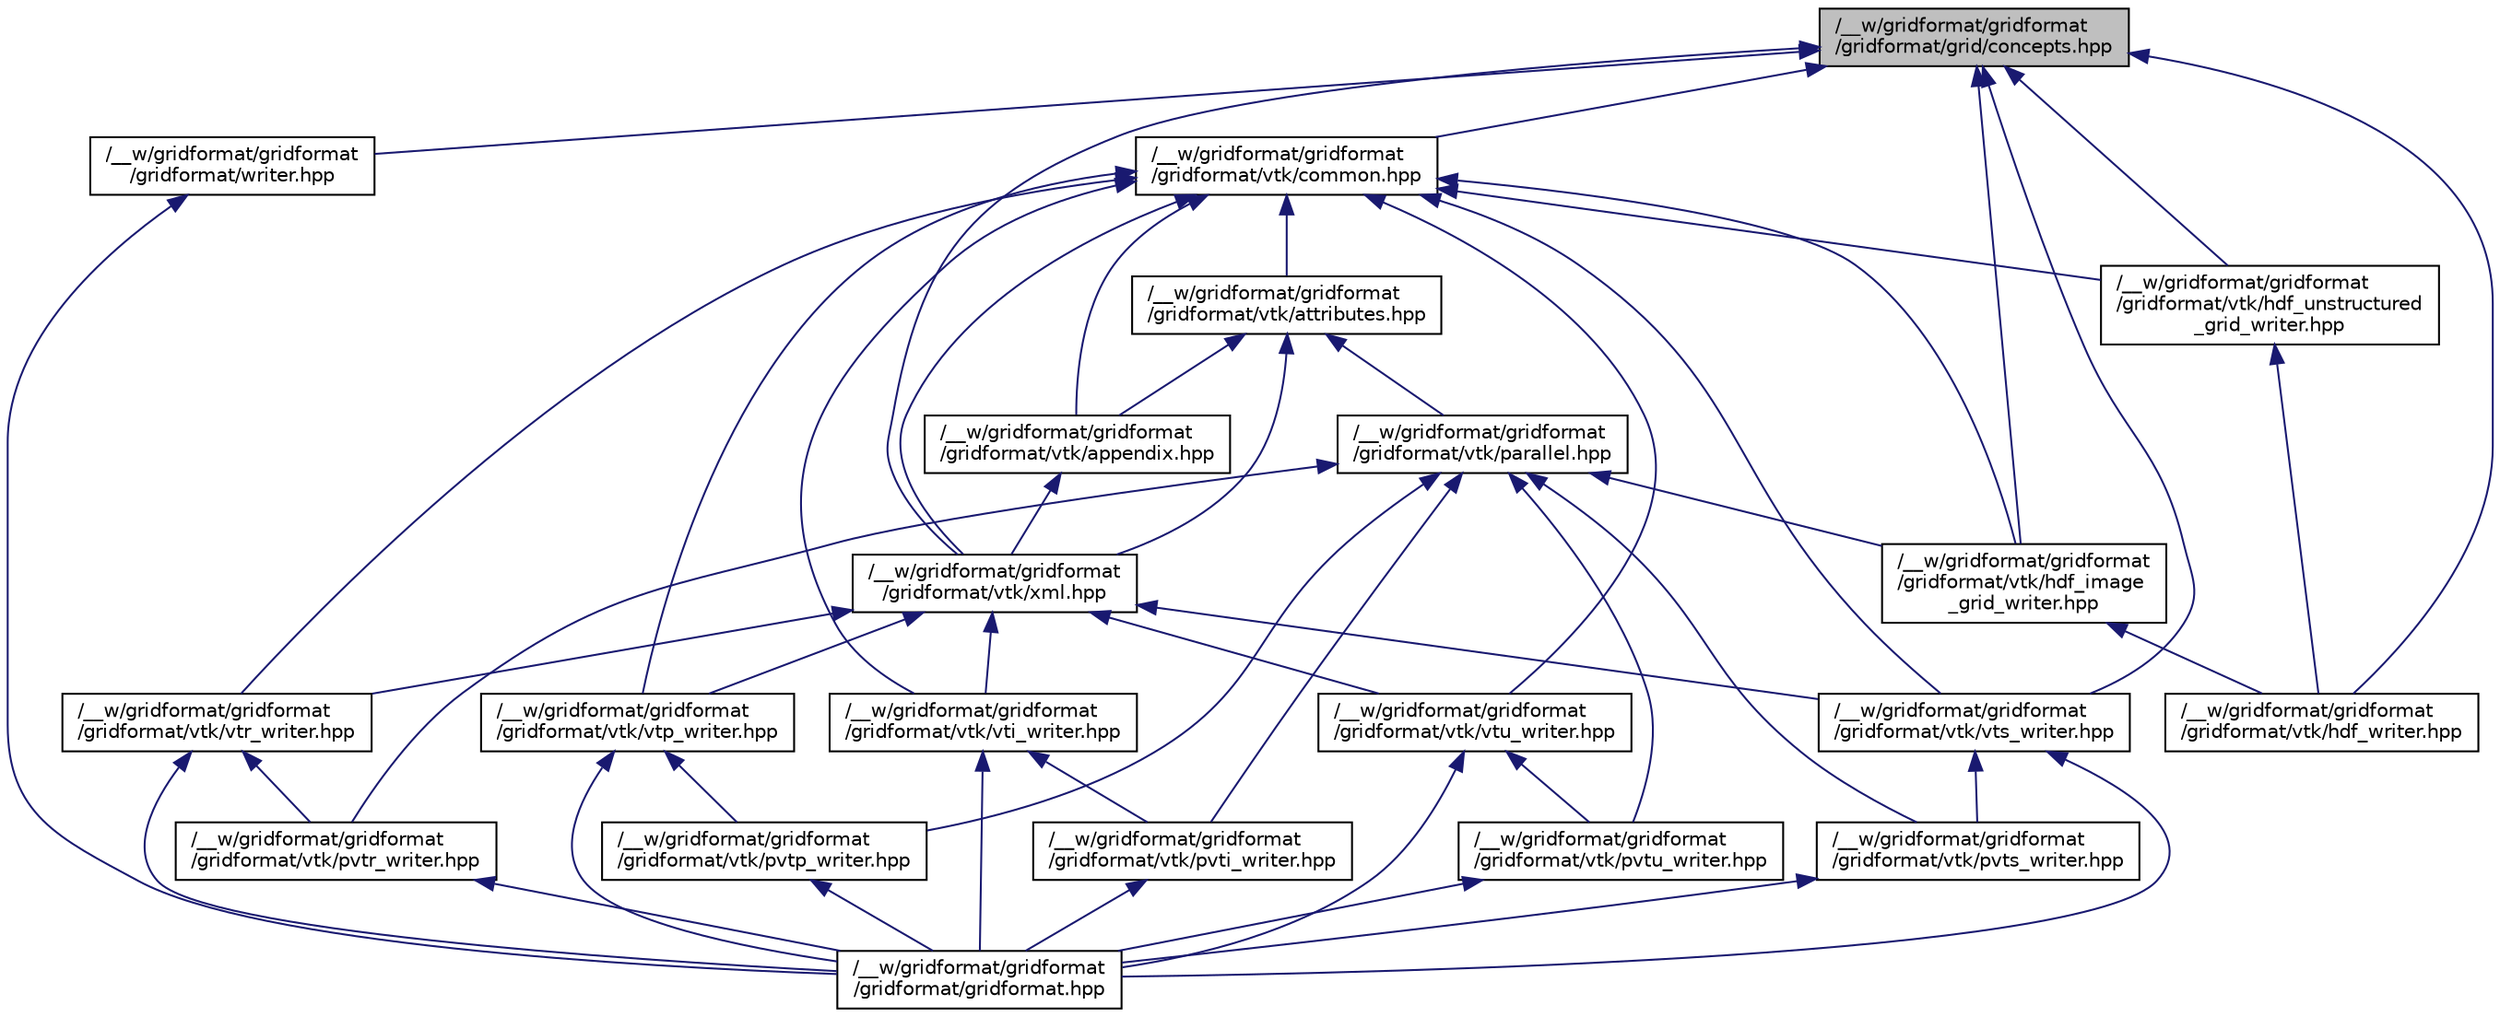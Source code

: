 digraph "/__w/gridformat/gridformat/gridformat/grid/concepts.hpp"
{
 // LATEX_PDF_SIZE
  edge [fontname="Helvetica",fontsize="10",labelfontname="Helvetica",labelfontsize="10"];
  node [fontname="Helvetica",fontsize="10",shape=record];
  Node1 [label="/__w/gridformat/gridformat\l/gridformat/grid/concepts.hpp",height=0.2,width=0.4,color="black", fillcolor="grey75", style="filled", fontcolor="black",tooltip="Grid concepts."];
  Node1 -> Node2 [dir="back",color="midnightblue",fontsize="10",style="solid",fontname="Helvetica"];
  Node2 [label="/__w/gridformat/gridformat\l/gridformat/writer.hpp",height=0.2,width=0.4,color="black", fillcolor="white", style="filled",URL="$writer_8hpp.html",tooltip="A generic writer providing access to the writers for all supported formats."];
  Node2 -> Node3 [dir="back",color="midnightblue",fontsize="10",style="solid",fontname="Helvetica"];
  Node3 [label="/__w/gridformat/gridformat\l/gridformat/gridformat.hpp",height=0.2,width=0.4,color="black", fillcolor="white", style="filled",URL="$gridformat_8hpp.html",tooltip="This file is the entrypoint to the high-level API exposing all provided writers through a unified int..."];
  Node1 -> Node4 [dir="back",color="midnightblue",fontsize="10",style="solid",fontname="Helvetica"];
  Node4 [label="/__w/gridformat/gridformat\l/gridformat/vtk/common.hpp",height=0.2,width=0.4,color="black", fillcolor="white", style="filled",URL="$vtk_2common_8hpp.html",tooltip="Common functionality for VTK writers."];
  Node4 -> Node5 [dir="back",color="midnightblue",fontsize="10",style="solid",fontname="Helvetica"];
  Node5 [label="/__w/gridformat/gridformat\l/gridformat/vtk/appendix.hpp",height=0.2,width=0.4,color="black", fillcolor="white", style="filled",URL="$appendix_8hpp.html",tooltip="Helper classes for writing VTK appendices of xml formats."];
  Node5 -> Node6 [dir="back",color="midnightblue",fontsize="10",style="solid",fontname="Helvetica"];
  Node6 [label="/__w/gridformat/gridformat\l/gridformat/vtk/xml.hpp",height=0.2,width=0.4,color="black", fillcolor="white", style="filled",URL="$xml_8hpp.html",tooltip="Base class for VTK XML-type file format writers."];
  Node6 -> Node7 [dir="back",color="midnightblue",fontsize="10",style="solid",fontname="Helvetica"];
  Node7 [label="/__w/gridformat/gridformat\l/gridformat/vtk/vti_writer.hpp",height=0.2,width=0.4,color="black", fillcolor="white", style="filled",URL="$vti__writer_8hpp.html",tooltip="Writer for .vti file format."];
  Node7 -> Node3 [dir="back",color="midnightblue",fontsize="10",style="solid",fontname="Helvetica"];
  Node7 -> Node8 [dir="back",color="midnightblue",fontsize="10",style="solid",fontname="Helvetica"];
  Node8 [label="/__w/gridformat/gridformat\l/gridformat/vtk/pvti_writer.hpp",height=0.2,width=0.4,color="black", fillcolor="white", style="filled",URL="$pvti__writer_8hpp.html",tooltip="Writer for parallel .pvti files."];
  Node8 -> Node3 [dir="back",color="midnightblue",fontsize="10",style="solid",fontname="Helvetica"];
  Node6 -> Node9 [dir="back",color="midnightblue",fontsize="10",style="solid",fontname="Helvetica"];
  Node9 [label="/__w/gridformat/gridformat\l/gridformat/vtk/vtp_writer.hpp",height=0.2,width=0.4,color="black", fillcolor="white", style="filled",URL="$vtp__writer_8hpp.html",tooltip="Writer for .vtu file format."];
  Node9 -> Node3 [dir="back",color="midnightblue",fontsize="10",style="solid",fontname="Helvetica"];
  Node9 -> Node10 [dir="back",color="midnightblue",fontsize="10",style="solid",fontname="Helvetica"];
  Node10 [label="/__w/gridformat/gridformat\l/gridformat/vtk/pvtp_writer.hpp",height=0.2,width=0.4,color="black", fillcolor="white", style="filled",URL="$pvtp__writer_8hpp.html",tooltip="Writer for parallel .pvtu files."];
  Node10 -> Node3 [dir="back",color="midnightblue",fontsize="10",style="solid",fontname="Helvetica"];
  Node6 -> Node11 [dir="back",color="midnightblue",fontsize="10",style="solid",fontname="Helvetica"];
  Node11 [label="/__w/gridformat/gridformat\l/gridformat/vtk/vtr_writer.hpp",height=0.2,width=0.4,color="black", fillcolor="white", style="filled",URL="$vtr__writer_8hpp.html",tooltip="Writer for .vtr file format."];
  Node11 -> Node3 [dir="back",color="midnightblue",fontsize="10",style="solid",fontname="Helvetica"];
  Node11 -> Node12 [dir="back",color="midnightblue",fontsize="10",style="solid",fontname="Helvetica"];
  Node12 [label="/__w/gridformat/gridformat\l/gridformat/vtk/pvtr_writer.hpp",height=0.2,width=0.4,color="black", fillcolor="white", style="filled",URL="$pvtr__writer_8hpp.html",tooltip="Writer for parallel .pvtr files."];
  Node12 -> Node3 [dir="back",color="midnightblue",fontsize="10",style="solid",fontname="Helvetica"];
  Node6 -> Node13 [dir="back",color="midnightblue",fontsize="10",style="solid",fontname="Helvetica"];
  Node13 [label="/__w/gridformat/gridformat\l/gridformat/vtk/vts_writer.hpp",height=0.2,width=0.4,color="black", fillcolor="white", style="filled",URL="$vts__writer_8hpp.html",tooltip="Writer for .vts file format."];
  Node13 -> Node3 [dir="back",color="midnightblue",fontsize="10",style="solid",fontname="Helvetica"];
  Node13 -> Node14 [dir="back",color="midnightblue",fontsize="10",style="solid",fontname="Helvetica"];
  Node14 [label="/__w/gridformat/gridformat\l/gridformat/vtk/pvts_writer.hpp",height=0.2,width=0.4,color="black", fillcolor="white", style="filled",URL="$pvts__writer_8hpp.html",tooltip="Writer for parallel .pvts files."];
  Node14 -> Node3 [dir="back",color="midnightblue",fontsize="10",style="solid",fontname="Helvetica"];
  Node6 -> Node15 [dir="back",color="midnightblue",fontsize="10",style="solid",fontname="Helvetica"];
  Node15 [label="/__w/gridformat/gridformat\l/gridformat/vtk/vtu_writer.hpp",height=0.2,width=0.4,color="black", fillcolor="white", style="filled",URL="$vtu__writer_8hpp.html",tooltip="Writer for .vtu file format."];
  Node15 -> Node3 [dir="back",color="midnightblue",fontsize="10",style="solid",fontname="Helvetica"];
  Node15 -> Node16 [dir="back",color="midnightblue",fontsize="10",style="solid",fontname="Helvetica"];
  Node16 [label="/__w/gridformat/gridformat\l/gridformat/vtk/pvtu_writer.hpp",height=0.2,width=0.4,color="black", fillcolor="white", style="filled",URL="$pvtu__writer_8hpp.html",tooltip="Writer for parallel .pvtu files."];
  Node16 -> Node3 [dir="back",color="midnightblue",fontsize="10",style="solid",fontname="Helvetica"];
  Node4 -> Node17 [dir="back",color="midnightblue",fontsize="10",style="solid",fontname="Helvetica"];
  Node17 [label="/__w/gridformat/gridformat\l/gridformat/vtk/attributes.hpp",height=0.2,width=0.4,color="black", fillcolor="white", style="filled",URL="$attributes_8hpp.html",tooltip="Helper functions to get the VTK-specific names of things."];
  Node17 -> Node5 [dir="back",color="midnightblue",fontsize="10",style="solid",fontname="Helvetica"];
  Node17 -> Node18 [dir="back",color="midnightblue",fontsize="10",style="solid",fontname="Helvetica"];
  Node18 [label="/__w/gridformat/gridformat\l/gridformat/vtk/parallel.hpp",height=0.2,width=0.4,color="black", fillcolor="white", style="filled",URL="$parallel_8hpp.html",tooltip="Helper function for writing parallel VTK files."];
  Node18 -> Node19 [dir="back",color="midnightblue",fontsize="10",style="solid",fontname="Helvetica"];
  Node19 [label="/__w/gridformat/gridformat\l/gridformat/vtk/hdf_image\l_grid_writer.hpp",height=0.2,width=0.4,color="black", fillcolor="white", style="filled",URL="$hdf__image__grid__writer_8hpp.html",tooltip="Writer for the VTK HDF file format for image grids."];
  Node19 -> Node20 [dir="back",color="midnightblue",fontsize="10",style="solid",fontname="Helvetica"];
  Node20 [label="/__w/gridformat/gridformat\l/gridformat/vtk/hdf_writer.hpp",height=0.2,width=0.4,color="black", fillcolor="white", style="filled",URL="$hdf__writer_8hpp.html",tooltip="Writers for the VTK HDF file formats."];
  Node18 -> Node8 [dir="back",color="midnightblue",fontsize="10",style="solid",fontname="Helvetica"];
  Node18 -> Node10 [dir="back",color="midnightblue",fontsize="10",style="solid",fontname="Helvetica"];
  Node18 -> Node12 [dir="back",color="midnightblue",fontsize="10",style="solid",fontname="Helvetica"];
  Node18 -> Node14 [dir="back",color="midnightblue",fontsize="10",style="solid",fontname="Helvetica"];
  Node18 -> Node16 [dir="back",color="midnightblue",fontsize="10",style="solid",fontname="Helvetica"];
  Node17 -> Node6 [dir="back",color="midnightblue",fontsize="10",style="solid",fontname="Helvetica"];
  Node4 -> Node19 [dir="back",color="midnightblue",fontsize="10",style="solid",fontname="Helvetica"];
  Node4 -> Node21 [dir="back",color="midnightblue",fontsize="10",style="solid",fontname="Helvetica"];
  Node21 [label="/__w/gridformat/gridformat\l/gridformat/vtk/hdf_unstructured\l_grid_writer.hpp",height=0.2,width=0.4,color="black", fillcolor="white", style="filled",URL="$hdf__unstructured__grid__writer_8hpp.html",tooltip="Writer for the VTK HDF file format for unstructured grids."];
  Node21 -> Node20 [dir="back",color="midnightblue",fontsize="10",style="solid",fontname="Helvetica"];
  Node4 -> Node7 [dir="back",color="midnightblue",fontsize="10",style="solid",fontname="Helvetica"];
  Node4 -> Node9 [dir="back",color="midnightblue",fontsize="10",style="solid",fontname="Helvetica"];
  Node4 -> Node11 [dir="back",color="midnightblue",fontsize="10",style="solid",fontname="Helvetica"];
  Node4 -> Node13 [dir="back",color="midnightblue",fontsize="10",style="solid",fontname="Helvetica"];
  Node4 -> Node15 [dir="back",color="midnightblue",fontsize="10",style="solid",fontname="Helvetica"];
  Node4 -> Node6 [dir="back",color="midnightblue",fontsize="10",style="solid",fontname="Helvetica"];
  Node1 -> Node19 [dir="back",color="midnightblue",fontsize="10",style="solid",fontname="Helvetica"];
  Node1 -> Node21 [dir="back",color="midnightblue",fontsize="10",style="solid",fontname="Helvetica"];
  Node1 -> Node20 [dir="back",color="midnightblue",fontsize="10",style="solid",fontname="Helvetica"];
  Node1 -> Node13 [dir="back",color="midnightblue",fontsize="10",style="solid",fontname="Helvetica"];
  Node1 -> Node6 [dir="back",color="midnightblue",fontsize="10",style="solid",fontname="Helvetica"];
}
